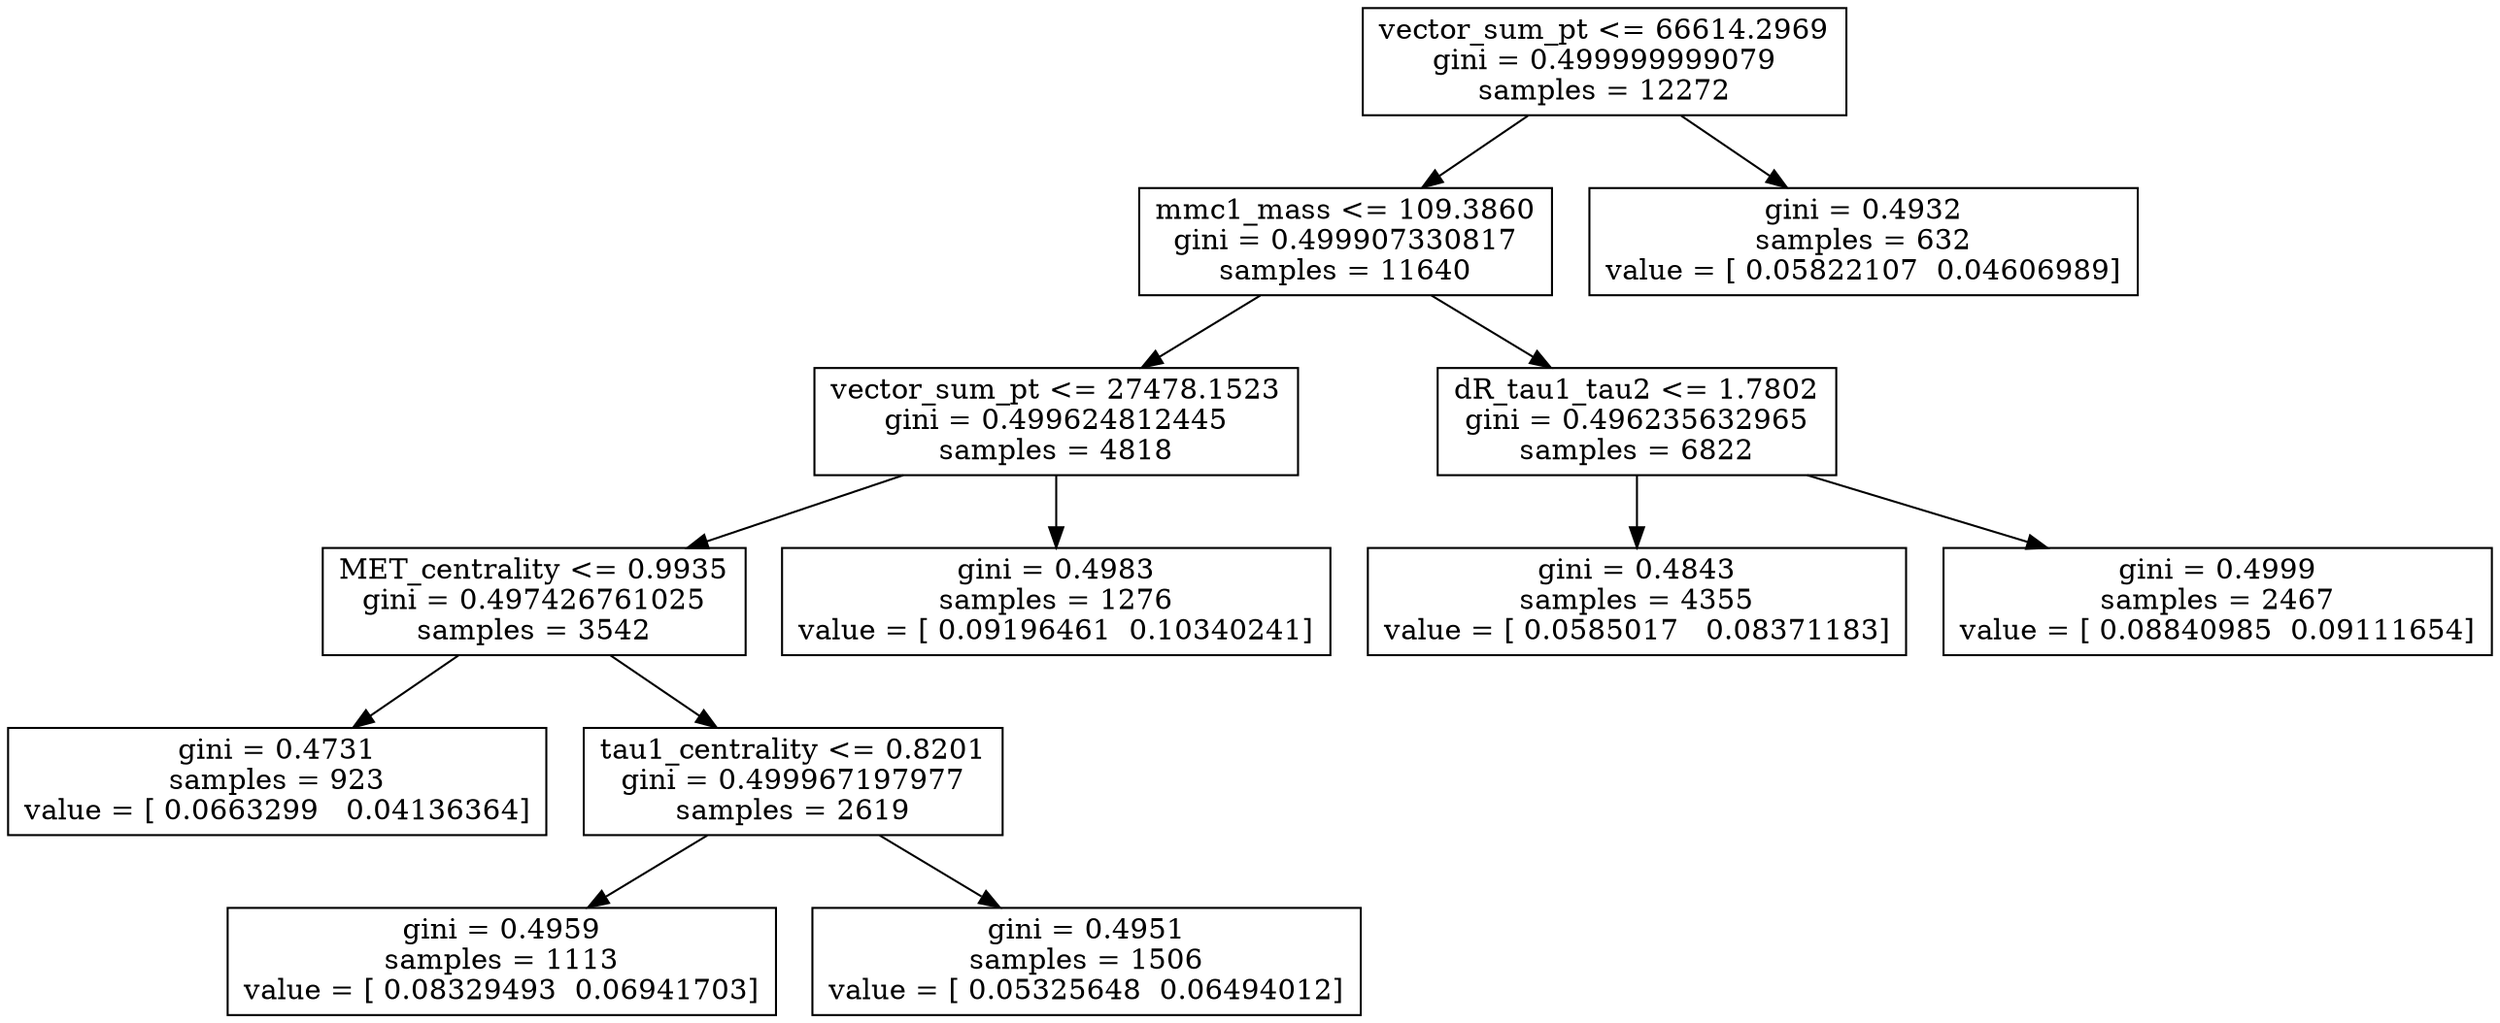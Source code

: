 digraph Tree {
0 [label="vector_sum_pt <= 66614.2969\ngini = 0.499999999079\nsamples = 12272", shape="box"] ;
1 [label="mmc1_mass <= 109.3860\ngini = 0.499907330817\nsamples = 11640", shape="box"] ;
0 -> 1 ;
2 [label="vector_sum_pt <= 27478.1523\ngini = 0.499624812445\nsamples = 4818", shape="box"] ;
1 -> 2 ;
3 [label="MET_centrality <= 0.9935\ngini = 0.497426761025\nsamples = 3542", shape="box"] ;
2 -> 3 ;
4 [label="gini = 0.4731\nsamples = 923\nvalue = [ 0.0663299   0.04136364]", shape="box"] ;
3 -> 4 ;
5 [label="tau1_centrality <= 0.8201\ngini = 0.499967197977\nsamples = 2619", shape="box"] ;
3 -> 5 ;
6 [label="gini = 0.4959\nsamples = 1113\nvalue = [ 0.08329493  0.06941703]", shape="box"] ;
5 -> 6 ;
7 [label="gini = 0.4951\nsamples = 1506\nvalue = [ 0.05325648  0.06494012]", shape="box"] ;
5 -> 7 ;
8 [label="gini = 0.4983\nsamples = 1276\nvalue = [ 0.09196461  0.10340241]", shape="box"] ;
2 -> 8 ;
9 [label="dR_tau1_tau2 <= 1.7802\ngini = 0.496235632965\nsamples = 6822", shape="box"] ;
1 -> 9 ;
10 [label="gini = 0.4843\nsamples = 4355\nvalue = [ 0.0585017   0.08371183]", shape="box"] ;
9 -> 10 ;
11 [label="gini = 0.4999\nsamples = 2467\nvalue = [ 0.08840985  0.09111654]", shape="box"] ;
9 -> 11 ;
12 [label="gini = 0.4932\nsamples = 632\nvalue = [ 0.05822107  0.04606989]", shape="box"] ;
0 -> 12 ;
}